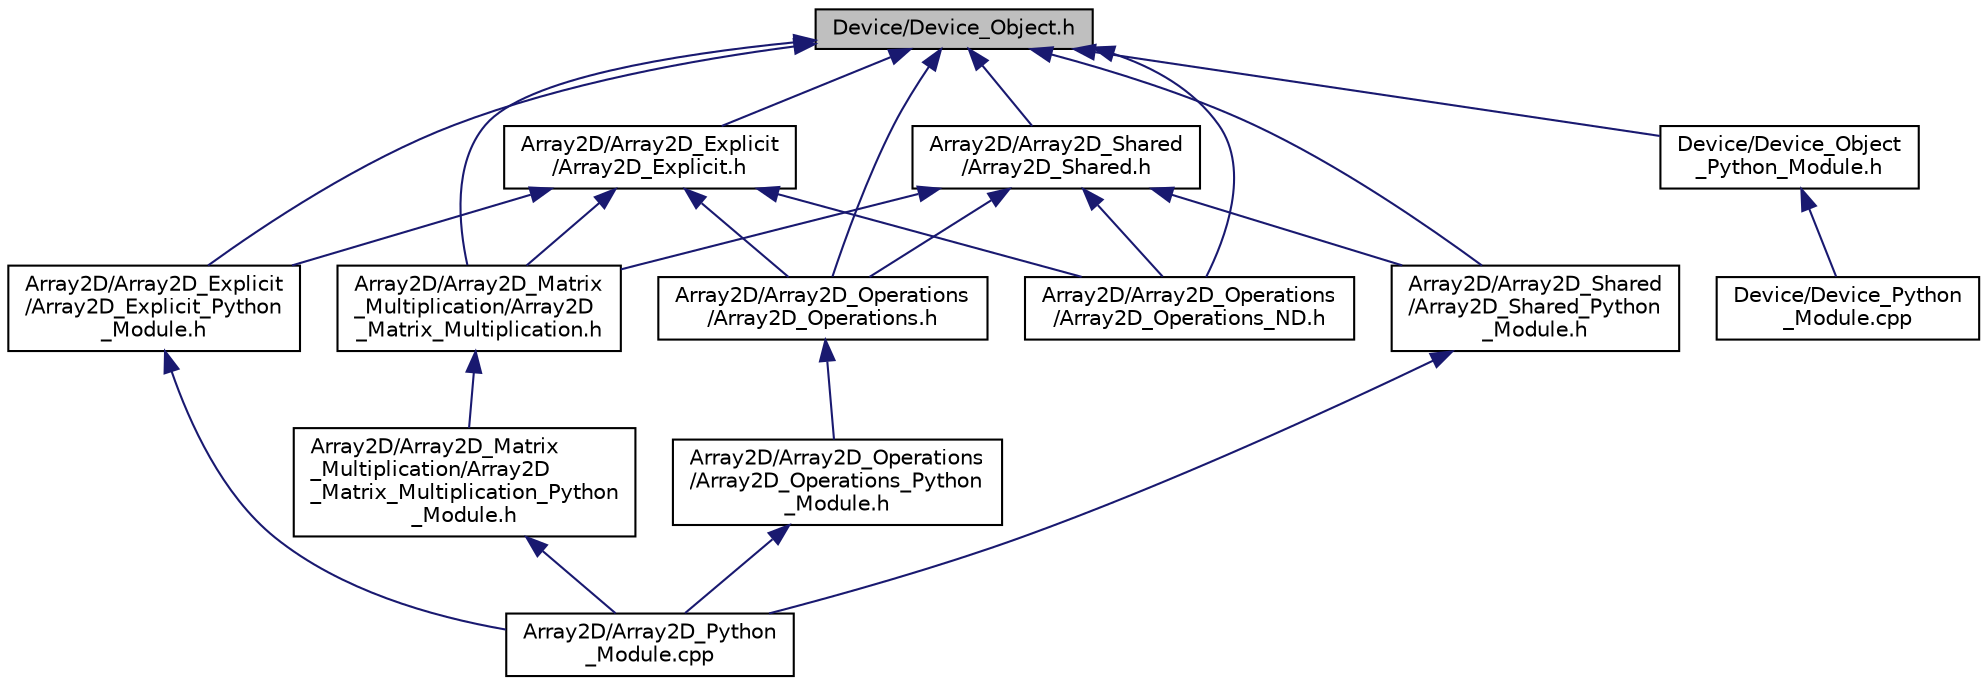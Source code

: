 digraph "Device/Device_Object.h"
{
 // INTERACTIVE_SVG=YES
 // LATEX_PDF_SIZE
  bgcolor="transparent";
  edge [fontname="Helvetica",fontsize="10",labelfontname="Helvetica",labelfontsize="10"];
  node [fontname="Helvetica",fontsize="10",shape=record];
  Node1 [label="Device/Device_Object.h",height=0.2,width=0.4,color="black", fillcolor="grey75", style="filled", fontcolor="black",tooltip="Device object for device selection in PySYCL."];
  Node1 -> Node2 [dir="back",color="midnightblue",fontsize="10",style="solid",fontname="Helvetica"];
  Node2 [label="Array2D/Array2D_Explicit\l/Array2D_Explicit.h",height=0.2,width=0.4,color="black",URL="$_array2_d___explicit_8h.html",tooltip="Array2D in PySYCL. This is the explicit version of the Array2D class. It is used when the user wants ..."];
  Node2 -> Node3 [dir="back",color="midnightblue",fontsize="10",style="solid",fontname="Helvetica"];
  Node3 [label="Array2D/Array2D_Explicit\l/Array2D_Explicit_Python\l_Module.h",height=0.2,width=0.4,color="black",URL="$_array2_d___explicit___python___module_8h.html",tooltip="Python module for array2D explicit in PySYCL."];
  Node3 -> Node4 [dir="back",color="midnightblue",fontsize="10",style="solid",fontname="Helvetica"];
  Node4 [label="Array2D/Array2D_Python\l_Module.cpp",height=0.2,width=0.4,color="black",URL="$_array2_d___python___module_8cpp.html",tooltip="Python module for array2D in PySYCL."];
  Node2 -> Node5 [dir="back",color="midnightblue",fontsize="10",style="solid",fontname="Helvetica"];
  Node5 [label="Array2D/Array2D_Matrix\l_Multiplication/Array2D\l_Matrix_Multiplication.h",height=0.2,width=0.4,color="black",URL="$_array2_d___matrix___multiplication_8h.html",tooltip="Array2D Matrix Multiplication in PySYCL. This header file contains the matrix multiplication kernels ..."];
  Node5 -> Node6 [dir="back",color="midnightblue",fontsize="10",style="solid",fontname="Helvetica"];
  Node6 [label="Array2D/Array2D_Matrix\l_Multiplication/Array2D\l_Matrix_Multiplication_Python\l_Module.h",height=0.2,width=0.4,color="black",URL="$_array2_d___matrix___multiplication___python___module_8h.html",tooltip="Python module for array2D matrix multiplication in PySYCL."];
  Node6 -> Node4 [dir="back",color="midnightblue",fontsize="10",style="solid",fontname="Helvetica"];
  Node2 -> Node7 [dir="back",color="midnightblue",fontsize="10",style="solid",fontname="Helvetica"];
  Node7 [label="Array2D/Array2D_Operations\l/Array2D_Operations.h",height=0.2,width=0.4,color="black",URL="$_array2_d___operations_8h.html",tooltip="Array2D Operations in PySYCL. This header file contains the many operations that can be performed on ..."];
  Node7 -> Node8 [dir="back",color="midnightblue",fontsize="10",style="solid",fontname="Helvetica"];
  Node8 [label="Array2D/Array2D_Operations\l/Array2D_Operations_Python\l_Module.h",height=0.2,width=0.4,color="black",URL="$_array2_d___operations___python___module_8h.html",tooltip="Python module for array2D operations in PySYCL."];
  Node8 -> Node4 [dir="back",color="midnightblue",fontsize="10",style="solid",fontname="Helvetica"];
  Node2 -> Node9 [dir="back",color="midnightblue",fontsize="10",style="solid",fontname="Helvetica"];
  Node9 [label="Array2D/Array2D_Operations\l/Array2D_Operations_ND.h",height=0.2,width=0.4,color="black",URL="$_array2_d___operations___n_d_8h.html",tooltip="Array2D Operations (ND-Range) in PySYCL. This header file contains the many operations that can be pe..."];
  Node1 -> Node3 [dir="back",color="midnightblue",fontsize="10",style="solid",fontname="Helvetica"];
  Node1 -> Node5 [dir="back",color="midnightblue",fontsize="10",style="solid",fontname="Helvetica"];
  Node1 -> Node7 [dir="back",color="midnightblue",fontsize="10",style="solid",fontname="Helvetica"];
  Node1 -> Node9 [dir="back",color="midnightblue",fontsize="10",style="solid",fontname="Helvetica"];
  Node1 -> Node10 [dir="back",color="midnightblue",fontsize="10",style="solid",fontname="Helvetica"];
  Node10 [label="Array2D/Array2D_Shared\l/Array2D_Shared.h",height=0.2,width=0.4,color="black",URL="$_array2_d___shared_8h.html",tooltip="Array2D in PySYCL. This is the shared version of the Array2D class. It is used when the user wants to..."];
  Node10 -> Node5 [dir="back",color="midnightblue",fontsize="10",style="solid",fontname="Helvetica"];
  Node10 -> Node7 [dir="back",color="midnightblue",fontsize="10",style="solid",fontname="Helvetica"];
  Node10 -> Node9 [dir="back",color="midnightblue",fontsize="10",style="solid",fontname="Helvetica"];
  Node10 -> Node11 [dir="back",color="midnightblue",fontsize="10",style="solid",fontname="Helvetica"];
  Node11 [label="Array2D/Array2D_Shared\l/Array2D_Shared_Python\l_Module.h",height=0.2,width=0.4,color="black",URL="$_array2_d___shared___python___module_8h.html",tooltip="Python module for array2D shared in PySYCL."];
  Node11 -> Node4 [dir="back",color="midnightblue",fontsize="10",style="solid",fontname="Helvetica"];
  Node1 -> Node11 [dir="back",color="midnightblue",fontsize="10",style="solid",fontname="Helvetica"];
  Node1 -> Node12 [dir="back",color="midnightblue",fontsize="10",style="solid",fontname="Helvetica"];
  Node12 [label="Device/Device_Object\l_Python_Module.h",height=0.2,width=0.4,color="black",URL="$_device___object___python___module_8h.html",tooltip="Python module for device object in PySYCL."];
  Node12 -> Node13 [dir="back",color="midnightblue",fontsize="10",style="solid",fontname="Helvetica"];
  Node13 [label="Device/Device_Python\l_Module.cpp",height=0.2,width=0.4,color="black",URL="$_device___python___module_8cpp.html",tooltip="Python module for device in PySYCL."];
}
